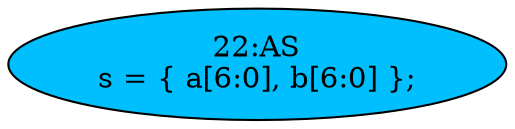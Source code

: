 strict digraph "" {
	node [label="\N"];
	"22:AS"	[ast="<pyverilog.vparser.ast.Assign object at 0x7f7c6c0f0cd0>",
		def_var="['s']",
		fillcolor=deepskyblue,
		label="22:AS
s = { a[6:0], b[6:0] };",
		statements="[]",
		style=filled,
		typ=Assign,
		use_var="['a', 'b']"];
}

